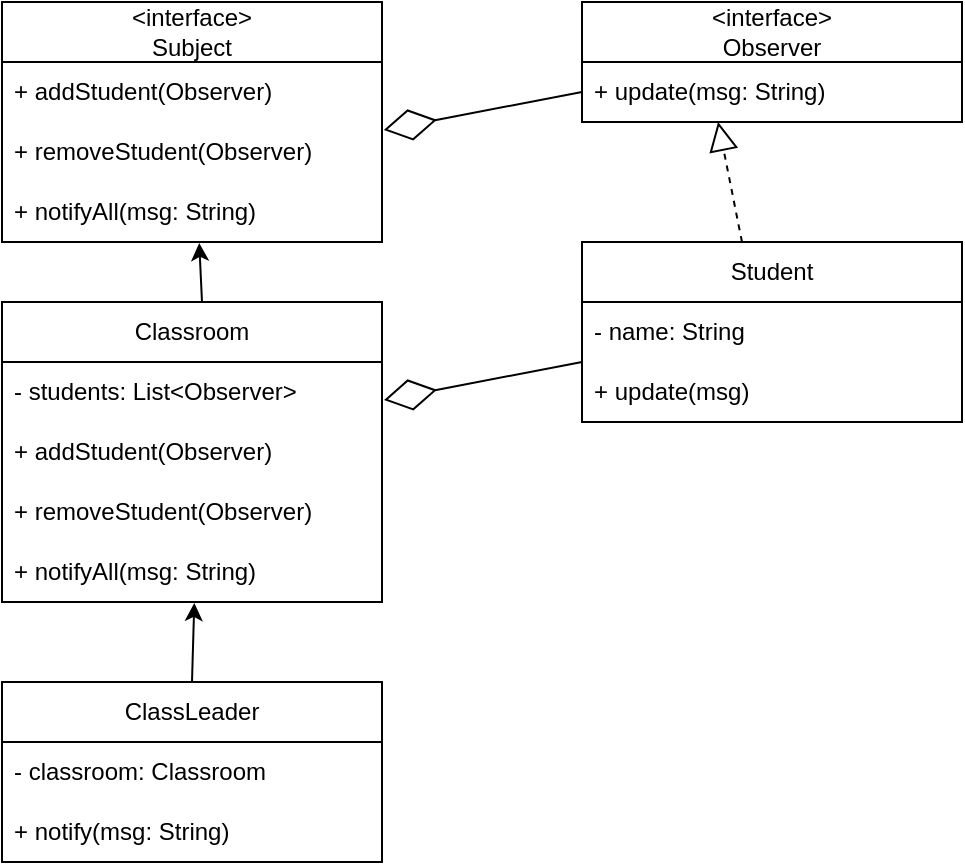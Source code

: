 <mxfile version="26.1.0">
  <diagram name="Trang-1" id="yQhiqkRbf-1IGcYhrzcU">
    <mxGraphModel dx="880" dy="430" grid="1" gridSize="10" guides="1" tooltips="1" connect="1" arrows="1" fold="1" page="1" pageScale="1" pageWidth="827" pageHeight="1169" math="0" shadow="0">
      <root>
        <mxCell id="0" />
        <mxCell id="1" parent="0" />
        <mxCell id="Hii1kGkiQkvoZKpod93_-1" value="Classroom" style="swimlane;fontStyle=0;childLayout=stackLayout;horizontal=1;startSize=30;horizontalStack=0;resizeParent=1;resizeParentMax=0;resizeLast=0;collapsible=1;marginBottom=0;whiteSpace=wrap;html=1;" vertex="1" parent="1">
          <mxGeometry x="130" y="200" width="190" height="150" as="geometry" />
        </mxCell>
        <mxCell id="Hii1kGkiQkvoZKpod93_-2" value="- students: List&amp;lt;Observer&amp;gt;" style="text;strokeColor=none;fillColor=none;align=left;verticalAlign=middle;spacingLeft=4;spacingRight=4;overflow=hidden;points=[[0,0.5],[1,0.5]];portConstraint=eastwest;rotatable=0;whiteSpace=wrap;html=1;" vertex="1" parent="Hii1kGkiQkvoZKpod93_-1">
          <mxGeometry y="30" width="190" height="30" as="geometry" />
        </mxCell>
        <mxCell id="Hii1kGkiQkvoZKpod93_-3" value="+ addStudent(Observer)" style="text;strokeColor=none;fillColor=none;align=left;verticalAlign=middle;spacingLeft=4;spacingRight=4;overflow=hidden;points=[[0,0.5],[1,0.5]];portConstraint=eastwest;rotatable=0;whiteSpace=wrap;html=1;" vertex="1" parent="Hii1kGkiQkvoZKpod93_-1">
          <mxGeometry y="60" width="190" height="30" as="geometry" />
        </mxCell>
        <mxCell id="Hii1kGkiQkvoZKpod93_-21" value="+ removeStudent(Observer)" style="text;strokeColor=none;fillColor=none;align=left;verticalAlign=middle;spacingLeft=4;spacingRight=4;overflow=hidden;points=[[0,0.5],[1,0.5]];portConstraint=eastwest;rotatable=0;whiteSpace=wrap;html=1;" vertex="1" parent="Hii1kGkiQkvoZKpod93_-1">
          <mxGeometry y="90" width="190" height="30" as="geometry" />
        </mxCell>
        <mxCell id="Hii1kGkiQkvoZKpod93_-4" value="+ notifyAll(msg: String)" style="text;strokeColor=none;fillColor=none;align=left;verticalAlign=middle;spacingLeft=4;spacingRight=4;overflow=hidden;points=[[0,0.5],[1,0.5]];portConstraint=eastwest;rotatable=0;whiteSpace=wrap;html=1;" vertex="1" parent="Hii1kGkiQkvoZKpod93_-1">
          <mxGeometry y="120" width="190" height="30" as="geometry" />
        </mxCell>
        <mxCell id="Hii1kGkiQkvoZKpod93_-33" value="&lt;div&gt;&amp;lt;interface&amp;gt;&lt;/div&gt;Observer" style="swimlane;fontStyle=0;childLayout=stackLayout;horizontal=1;startSize=30;horizontalStack=0;resizeParent=1;resizeParentMax=0;resizeLast=0;collapsible=1;marginBottom=0;whiteSpace=wrap;html=1;" vertex="1" parent="1">
          <mxGeometry x="420" y="50" width="190" height="60" as="geometry" />
        </mxCell>
        <mxCell id="Hii1kGkiQkvoZKpod93_-34" value="+ update(msg: String)" style="text;strokeColor=none;fillColor=none;align=left;verticalAlign=middle;spacingLeft=4;spacingRight=4;overflow=hidden;points=[[0,0.5],[1,0.5]];portConstraint=eastwest;rotatable=0;whiteSpace=wrap;html=1;" vertex="1" parent="Hii1kGkiQkvoZKpod93_-33">
          <mxGeometry y="30" width="190" height="30" as="geometry" />
        </mxCell>
        <mxCell id="Hii1kGkiQkvoZKpod93_-38" value="Student" style="swimlane;fontStyle=0;childLayout=stackLayout;horizontal=1;startSize=30;horizontalStack=0;resizeParent=1;resizeParentMax=0;resizeLast=0;collapsible=1;marginBottom=0;whiteSpace=wrap;html=1;" vertex="1" parent="1">
          <mxGeometry x="420" y="170" width="190" height="90" as="geometry" />
        </mxCell>
        <mxCell id="Hii1kGkiQkvoZKpod93_-39" value="- name: String" style="text;strokeColor=none;fillColor=none;align=left;verticalAlign=middle;spacingLeft=4;spacingRight=4;overflow=hidden;points=[[0,0.5],[1,0.5]];portConstraint=eastwest;rotatable=0;whiteSpace=wrap;html=1;" vertex="1" parent="Hii1kGkiQkvoZKpod93_-38">
          <mxGeometry y="30" width="190" height="30" as="geometry" />
        </mxCell>
        <mxCell id="Hii1kGkiQkvoZKpod93_-40" value="+ update(msg)" style="text;strokeColor=none;fillColor=none;align=left;verticalAlign=middle;spacingLeft=4;spacingRight=4;overflow=hidden;points=[[0,0.5],[1,0.5]];portConstraint=eastwest;rotatable=0;whiteSpace=wrap;html=1;" vertex="1" parent="Hii1kGkiQkvoZKpod93_-38">
          <mxGeometry y="60" width="190" height="30" as="geometry" />
        </mxCell>
        <mxCell id="Hii1kGkiQkvoZKpod93_-43" value="ClassLeader" style="swimlane;fontStyle=0;childLayout=stackLayout;horizontal=1;startSize=30;horizontalStack=0;resizeParent=1;resizeParentMax=0;resizeLast=0;collapsible=1;marginBottom=0;whiteSpace=wrap;html=1;" vertex="1" parent="1">
          <mxGeometry x="130" y="390" width="190" height="90" as="geometry" />
        </mxCell>
        <mxCell id="Hii1kGkiQkvoZKpod93_-54" value="- classroom: Classroom" style="text;strokeColor=none;fillColor=none;align=left;verticalAlign=middle;spacingLeft=4;spacingRight=4;overflow=hidden;points=[[0,0.5],[1,0.5]];portConstraint=eastwest;rotatable=0;whiteSpace=wrap;html=1;" vertex="1" parent="Hii1kGkiQkvoZKpod93_-43">
          <mxGeometry y="30" width="190" height="30" as="geometry" />
        </mxCell>
        <mxCell id="Hii1kGkiQkvoZKpod93_-44" value="+ notify(msg: String)" style="text;strokeColor=none;fillColor=none;align=left;verticalAlign=middle;spacingLeft=4;spacingRight=4;overflow=hidden;points=[[0,0.5],[1,0.5]];portConstraint=eastwest;rotatable=0;whiteSpace=wrap;html=1;" vertex="1" parent="Hii1kGkiQkvoZKpod93_-43">
          <mxGeometry y="60" width="190" height="30" as="geometry" />
        </mxCell>
        <mxCell id="Hii1kGkiQkvoZKpod93_-47" value="" style="endArrow=classic;html=1;rounded=0;exitX=0.5;exitY=0;exitDx=0;exitDy=0;entryX=0.506;entryY=1.016;entryDx=0;entryDy=0;entryPerimeter=0;" edge="1" parent="1" source="Hii1kGkiQkvoZKpod93_-43" target="Hii1kGkiQkvoZKpod93_-4">
          <mxGeometry width="50" height="50" relative="1" as="geometry">
            <mxPoint x="390" y="280" as="sourcePoint" />
            <mxPoint x="440" y="230" as="targetPoint" />
          </mxGeometry>
        </mxCell>
        <mxCell id="Hii1kGkiQkvoZKpod93_-49" value="&lt;div&gt;&amp;lt;interface&amp;gt;&lt;/div&gt;Subject" style="swimlane;fontStyle=0;childLayout=stackLayout;horizontal=1;startSize=30;horizontalStack=0;resizeParent=1;resizeParentMax=0;resizeLast=0;collapsible=1;marginBottom=0;whiteSpace=wrap;html=1;" vertex="1" parent="1">
          <mxGeometry x="130" y="50" width="190" height="120" as="geometry" />
        </mxCell>
        <mxCell id="Hii1kGkiQkvoZKpod93_-51" value="+ addStudent(Observer)" style="text;strokeColor=none;fillColor=none;align=left;verticalAlign=middle;spacingLeft=4;spacingRight=4;overflow=hidden;points=[[0,0.5],[1,0.5]];portConstraint=eastwest;rotatable=0;whiteSpace=wrap;html=1;" vertex="1" parent="Hii1kGkiQkvoZKpod93_-49">
          <mxGeometry y="30" width="190" height="30" as="geometry" />
        </mxCell>
        <mxCell id="Hii1kGkiQkvoZKpod93_-52" value="+ removeStudent(Observer)" style="text;strokeColor=none;fillColor=none;align=left;verticalAlign=middle;spacingLeft=4;spacingRight=4;overflow=hidden;points=[[0,0.5],[1,0.5]];portConstraint=eastwest;rotatable=0;whiteSpace=wrap;html=1;" vertex="1" parent="Hii1kGkiQkvoZKpod93_-49">
          <mxGeometry y="60" width="190" height="30" as="geometry" />
        </mxCell>
        <mxCell id="Hii1kGkiQkvoZKpod93_-53" value="+ notifyAll(msg: String)" style="text;strokeColor=none;fillColor=none;align=left;verticalAlign=middle;spacingLeft=4;spacingRight=4;overflow=hidden;points=[[0,0.5],[1,0.5]];portConstraint=eastwest;rotatable=0;whiteSpace=wrap;html=1;" vertex="1" parent="Hii1kGkiQkvoZKpod93_-49">
          <mxGeometry y="90" width="190" height="30" as="geometry" />
        </mxCell>
        <mxCell id="Hii1kGkiQkvoZKpod93_-56" value="" style="endArrow=classic;html=1;rounded=0;entryX=0.519;entryY=1.016;entryDx=0;entryDy=0;entryPerimeter=0;" edge="1" parent="1" target="Hii1kGkiQkvoZKpod93_-53">
          <mxGeometry width="50" height="50" relative="1" as="geometry">
            <mxPoint x="230" y="200" as="sourcePoint" />
            <mxPoint x="236" y="360" as="targetPoint" />
            <Array as="points">
              <mxPoint x="230" y="200" />
            </Array>
          </mxGeometry>
        </mxCell>
        <mxCell id="Hii1kGkiQkvoZKpod93_-57" value="" style="endArrow=diamondThin;endFill=0;endSize=24;html=1;rounded=0;entryX=1.005;entryY=0.133;entryDx=0;entryDy=0;entryPerimeter=0;exitX=0;exitY=0.5;exitDx=0;exitDy=0;" edge="1" parent="1" source="Hii1kGkiQkvoZKpod93_-34" target="Hii1kGkiQkvoZKpod93_-52">
          <mxGeometry width="160" relative="1" as="geometry">
            <mxPoint x="230" y="310" as="sourcePoint" />
            <mxPoint x="390" y="310" as="targetPoint" />
          </mxGeometry>
        </mxCell>
        <mxCell id="Hii1kGkiQkvoZKpod93_-58" value="" style="endArrow=block;dashed=1;endFill=0;endSize=12;html=1;rounded=0;entryX=0.358;entryY=1;entryDx=0;entryDy=0;entryPerimeter=0;" edge="1" parent="1" target="Hii1kGkiQkvoZKpod93_-34">
          <mxGeometry width="160" relative="1" as="geometry">
            <mxPoint x="500" y="170" as="sourcePoint" />
            <mxPoint x="390" y="210" as="targetPoint" />
          </mxGeometry>
        </mxCell>
        <mxCell id="Hii1kGkiQkvoZKpod93_-59" value="" style="endArrow=diamondThin;endFill=0;endSize=24;html=1;rounded=0;entryX=1.005;entryY=0.133;entryDx=0;entryDy=0;entryPerimeter=0;exitX=0;exitY=0.5;exitDx=0;exitDy=0;" edge="1" parent="1">
          <mxGeometry width="160" relative="1" as="geometry">
            <mxPoint x="420" y="230" as="sourcePoint" />
            <mxPoint x="321" y="249" as="targetPoint" />
          </mxGeometry>
        </mxCell>
      </root>
    </mxGraphModel>
  </diagram>
</mxfile>
